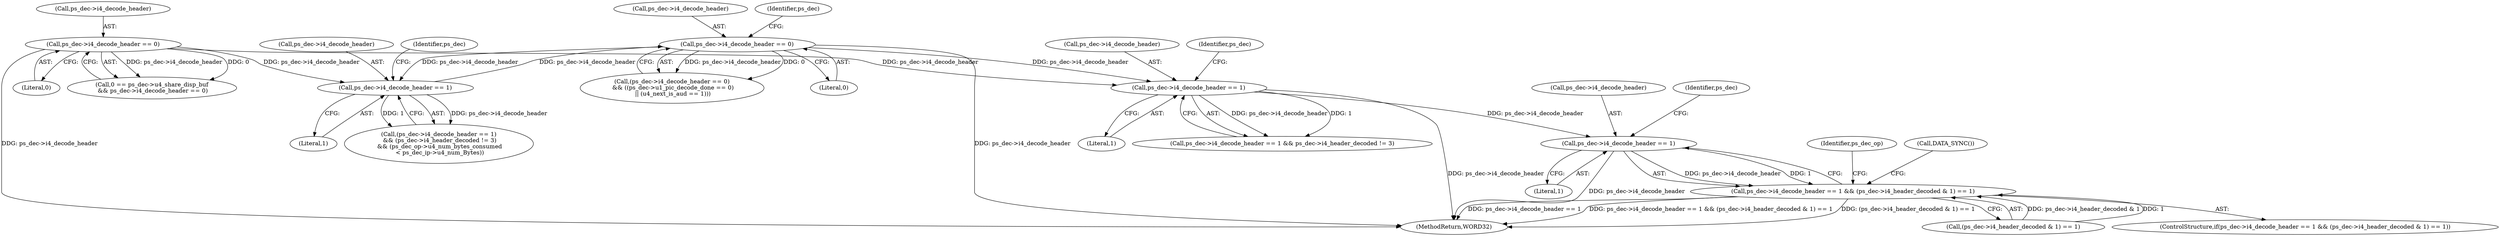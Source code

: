 digraph "0_Android_e629194c62a9a129ce378e08cb1059a8a53f1795@pointer" {
"1002062" [label="(Call,ps_dec->i4_decode_header == 1)"];
"1001731" [label="(Call,ps_dec->i4_decode_header == 1)"];
"1001422" [label="(Call,ps_dec->i4_decode_header == 0)"];
"1001400" [label="(Call,ps_dec->i4_decode_header == 1)"];
"1000361" [label="(Call,ps_dec->i4_decode_header == 0)"];
"1002061" [label="(Call,ps_dec->i4_decode_header == 1 && (ps_dec->i4_header_decoded & 1) == 1)"];
"1002060" [label="(ControlStructure,if(ps_dec->i4_decode_header == 1 && (ps_dec->i4_header_decoded & 1) == 1))"];
"1002077" [label="(Identifier,ps_dec_op)"];
"1001408" [label="(Identifier,ps_dec)"];
"1001738" [label="(Identifier,ps_dec)"];
"1000361" [label="(Call,ps_dec->i4_decode_header == 0)"];
"1001399" [label="(Call,(ps_dec->i4_decode_header == 1)\n && (ps_dec->i4_header_decoded != 3)\n && (ps_dec_op->u4_num_bytes_consumed\n < ps_dec_ip->u4_num_Bytes))"];
"1000355" [label="(Call,0 == ps_dec->u4_share_disp_buf\n && ps_dec->i4_decode_header == 0)"];
"1002067" [label="(Call,(ps_dec->i4_header_decoded & 1) == 1)"];
"1001430" [label="(Identifier,ps_dec)"];
"1002062" [label="(Call,ps_dec->i4_decode_header == 1)"];
"1001730" [label="(Call,ps_dec->i4_decode_header == 1 && ps_dec->i4_header_decoded != 3)"];
"1002124" [label="(MethodReturn,WORD32)"];
"1001400" [label="(Call,ps_dec->i4_decode_header == 1)"];
"1001735" [label="(Literal,1)"];
"1001422" [label="(Call,ps_dec->i4_decode_header == 0)"];
"1000362" [label="(Call,ps_dec->i4_decode_header)"];
"1002061" [label="(Call,ps_dec->i4_decode_header == 1 && (ps_dec->i4_header_decoded & 1) == 1)"];
"1002066" [label="(Literal,1)"];
"1002063" [label="(Call,ps_dec->i4_decode_header)"];
"1001731" [label="(Call,ps_dec->i4_decode_header == 1)"];
"1001421" [label="(Call,(ps_dec->i4_decode_header == 0)\n && ((ps_dec->u1_pic_decode_done == 0)\n || (u4_next_is_aud == 1)))"];
"1002070" [label="(Identifier,ps_dec)"];
"1001423" [label="(Call,ps_dec->i4_decode_header)"];
"1001732" [label="(Call,ps_dec->i4_decode_header)"];
"1001404" [label="(Literal,1)"];
"1001401" [label="(Call,ps_dec->i4_decode_header)"];
"1001426" [label="(Literal,0)"];
"1002116" [label="(Call,DATA_SYNC())"];
"1000365" [label="(Literal,0)"];
"1002062" -> "1002061"  [label="AST: "];
"1002062" -> "1002066"  [label="CFG: "];
"1002063" -> "1002062"  [label="AST: "];
"1002066" -> "1002062"  [label="AST: "];
"1002070" -> "1002062"  [label="CFG: "];
"1002061" -> "1002062"  [label="CFG: "];
"1002062" -> "1002124"  [label="DDG: ps_dec->i4_decode_header"];
"1002062" -> "1002061"  [label="DDG: ps_dec->i4_decode_header"];
"1002062" -> "1002061"  [label="DDG: 1"];
"1001731" -> "1002062"  [label="DDG: ps_dec->i4_decode_header"];
"1001731" -> "1001730"  [label="AST: "];
"1001731" -> "1001735"  [label="CFG: "];
"1001732" -> "1001731"  [label="AST: "];
"1001735" -> "1001731"  [label="AST: "];
"1001738" -> "1001731"  [label="CFG: "];
"1001730" -> "1001731"  [label="CFG: "];
"1001731" -> "1002124"  [label="DDG: ps_dec->i4_decode_header"];
"1001731" -> "1001730"  [label="DDG: ps_dec->i4_decode_header"];
"1001731" -> "1001730"  [label="DDG: 1"];
"1001422" -> "1001731"  [label="DDG: ps_dec->i4_decode_header"];
"1000361" -> "1001731"  [label="DDG: ps_dec->i4_decode_header"];
"1001422" -> "1001421"  [label="AST: "];
"1001422" -> "1001426"  [label="CFG: "];
"1001423" -> "1001422"  [label="AST: "];
"1001426" -> "1001422"  [label="AST: "];
"1001430" -> "1001422"  [label="CFG: "];
"1001421" -> "1001422"  [label="CFG: "];
"1001422" -> "1002124"  [label="DDG: ps_dec->i4_decode_header"];
"1001422" -> "1001400"  [label="DDG: ps_dec->i4_decode_header"];
"1001422" -> "1001421"  [label="DDG: ps_dec->i4_decode_header"];
"1001422" -> "1001421"  [label="DDG: 0"];
"1001400" -> "1001422"  [label="DDG: ps_dec->i4_decode_header"];
"1001400" -> "1001399"  [label="AST: "];
"1001400" -> "1001404"  [label="CFG: "];
"1001401" -> "1001400"  [label="AST: "];
"1001404" -> "1001400"  [label="AST: "];
"1001408" -> "1001400"  [label="CFG: "];
"1001399" -> "1001400"  [label="CFG: "];
"1001400" -> "1001399"  [label="DDG: ps_dec->i4_decode_header"];
"1001400" -> "1001399"  [label="DDG: 1"];
"1000361" -> "1001400"  [label="DDG: ps_dec->i4_decode_header"];
"1000361" -> "1000355"  [label="AST: "];
"1000361" -> "1000365"  [label="CFG: "];
"1000362" -> "1000361"  [label="AST: "];
"1000365" -> "1000361"  [label="AST: "];
"1000355" -> "1000361"  [label="CFG: "];
"1000361" -> "1002124"  [label="DDG: ps_dec->i4_decode_header"];
"1000361" -> "1000355"  [label="DDG: ps_dec->i4_decode_header"];
"1000361" -> "1000355"  [label="DDG: 0"];
"1002061" -> "1002060"  [label="AST: "];
"1002061" -> "1002067"  [label="CFG: "];
"1002067" -> "1002061"  [label="AST: "];
"1002077" -> "1002061"  [label="CFG: "];
"1002116" -> "1002061"  [label="CFG: "];
"1002061" -> "1002124"  [label="DDG: (ps_dec->i4_header_decoded & 1) == 1"];
"1002061" -> "1002124"  [label="DDG: ps_dec->i4_decode_header == 1"];
"1002061" -> "1002124"  [label="DDG: ps_dec->i4_decode_header == 1 && (ps_dec->i4_header_decoded & 1) == 1"];
"1002067" -> "1002061"  [label="DDG: ps_dec->i4_header_decoded & 1"];
"1002067" -> "1002061"  [label="DDG: 1"];
}
